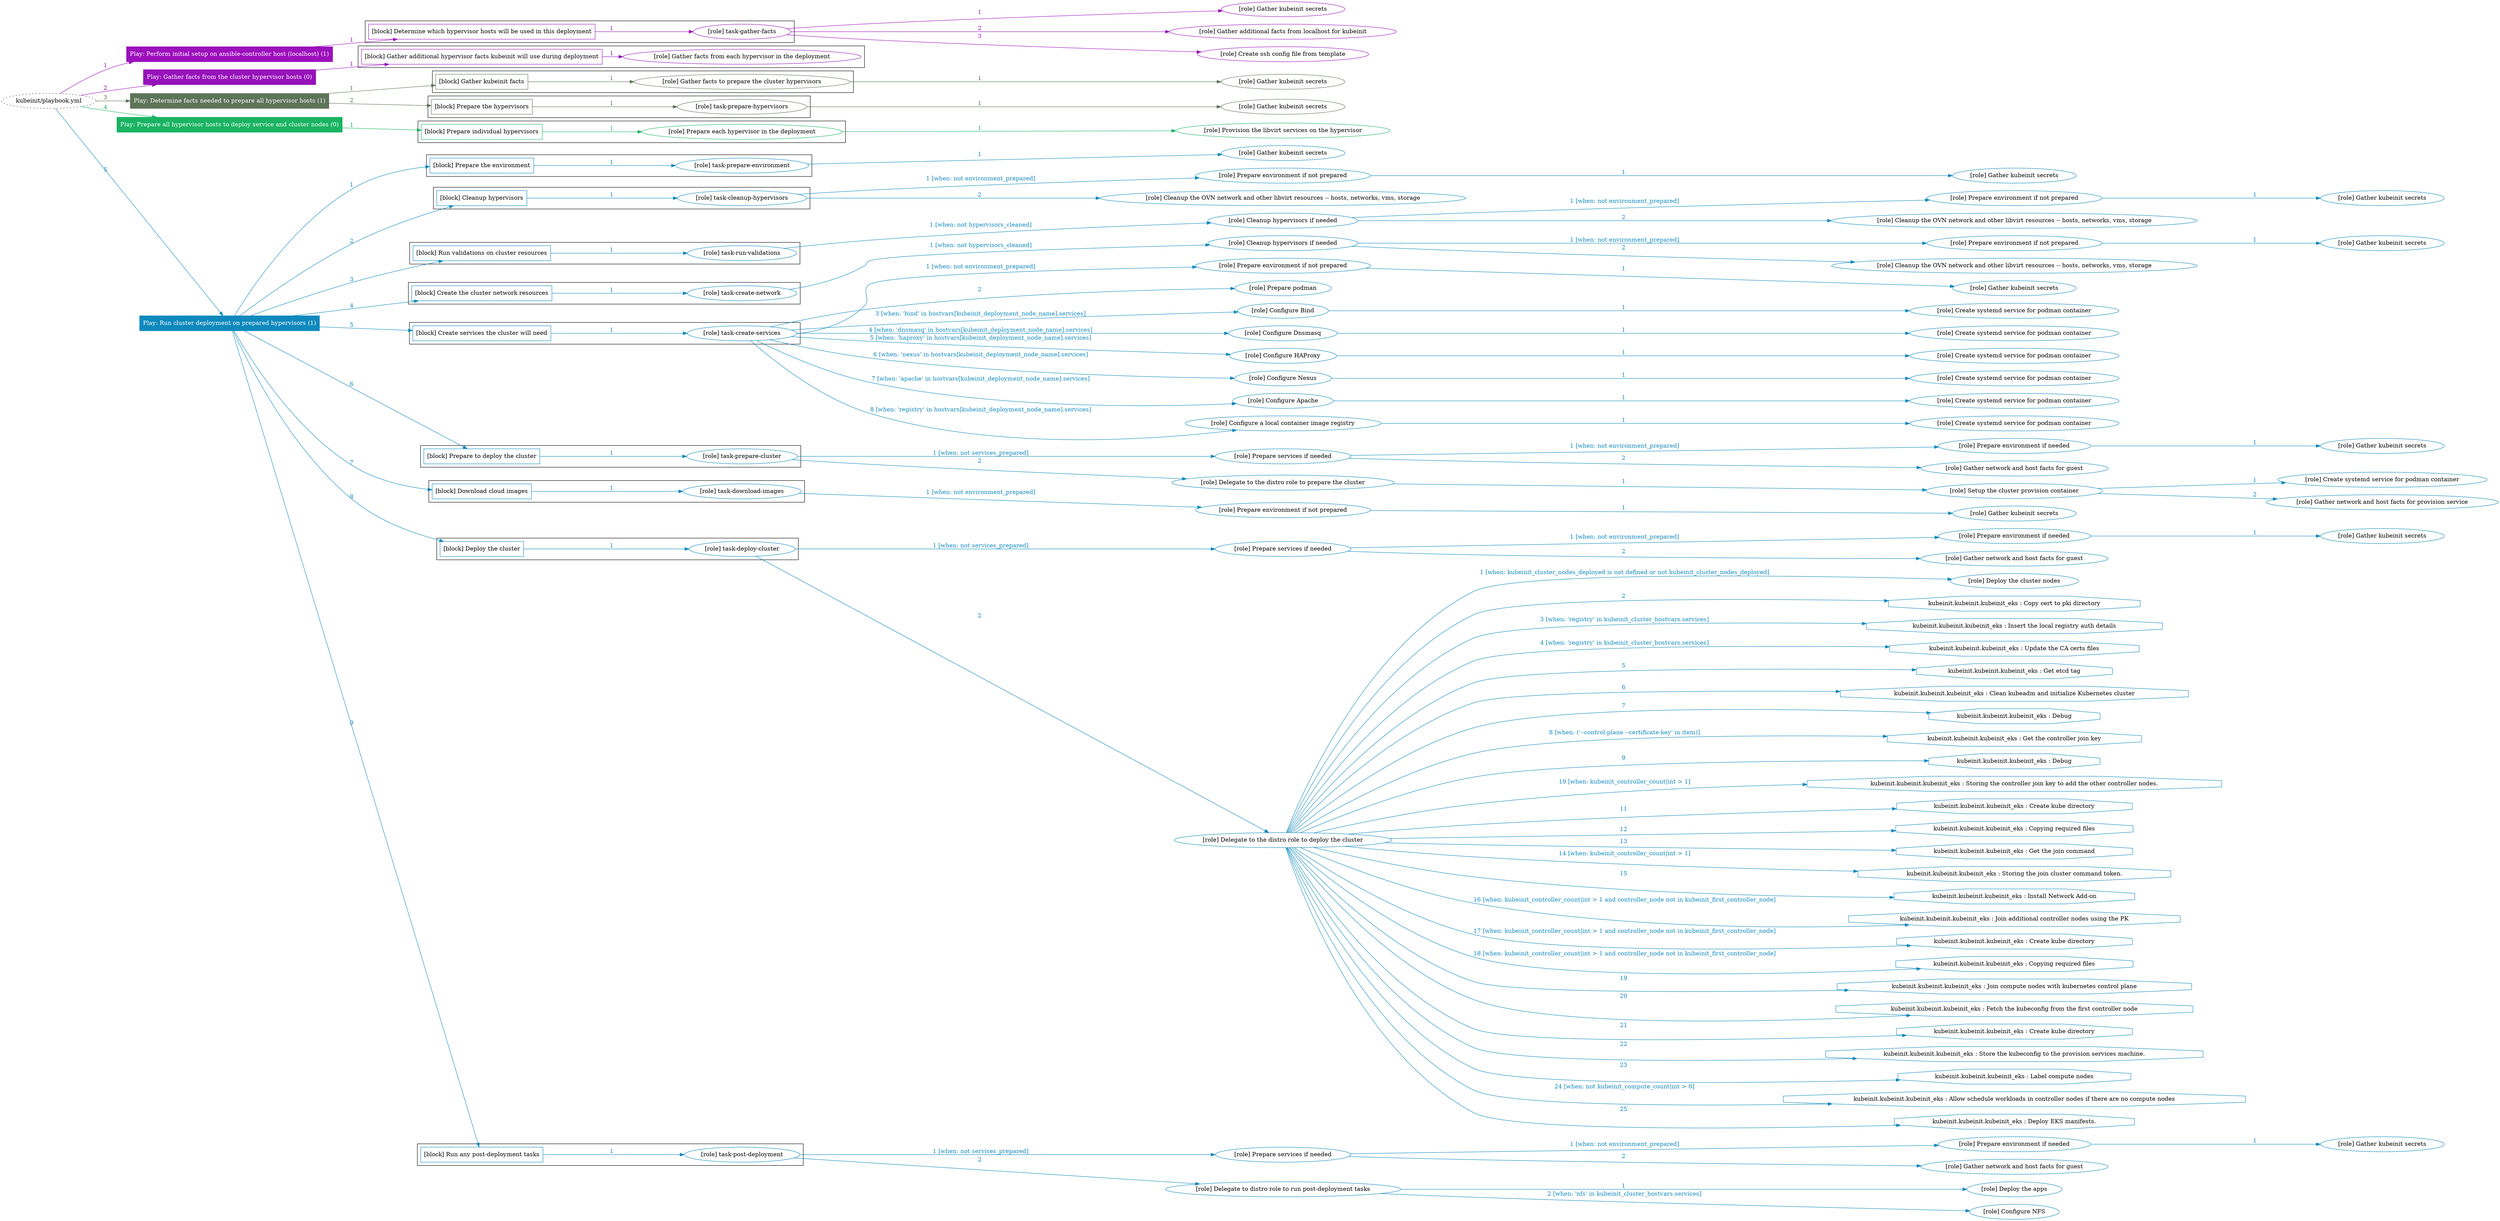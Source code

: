 digraph {
	graph [concentrate=true ordering=in rankdir=LR ratio=fill]
	edge [esep=5 sep=10]
	"kubeinit/playbook.yml" [URL="/home/runner/work/kubeinit/kubeinit/kubeinit/playbook.yml" id=playbook_ab272ef0 style=dotted]
	play_84df7dc0 [label="Play: Perform initial setup on ansible-controller host (localhost) (1)" URL="/home/runner/work/kubeinit/kubeinit/kubeinit/playbook.yml" color="#9c10bc" fontcolor="#ffffff" id=play_84df7dc0 shape=box style=filled tooltip=localhost]
	"kubeinit/playbook.yml" -> play_84df7dc0 [label="1 " color="#9c10bc" fontcolor="#9c10bc" id=edge_c64495d4 labeltooltip="1 " tooltip="1 "]
	subgraph "Gather kubeinit secrets" {
		role_bbf845bf [label="[role] Gather kubeinit secrets" URL="/home/runner/.ansible/collections/ansible_collections/kubeinit/kubeinit/roles/kubeinit_prepare/tasks/build_hypervisors_group.yml" color="#9c10bc" id=role_bbf845bf tooltip="Gather kubeinit secrets"]
	}
	subgraph "Gather additional facts from localhost for kubeinit" {
		role_d9f11db9 [label="[role] Gather additional facts from localhost for kubeinit" URL="/home/runner/.ansible/collections/ansible_collections/kubeinit/kubeinit/roles/kubeinit_prepare/tasks/build_hypervisors_group.yml" color="#9c10bc" id=role_d9f11db9 tooltip="Gather additional facts from localhost for kubeinit"]
	}
	subgraph "Create ssh config file from template" {
		role_5ffb07a2 [label="[role] Create ssh config file from template" URL="/home/runner/.ansible/collections/ansible_collections/kubeinit/kubeinit/roles/kubeinit_prepare/tasks/build_hypervisors_group.yml" color="#9c10bc" id=role_5ffb07a2 tooltip="Create ssh config file from template"]
	}
	subgraph "task-gather-facts" {
		role_273938a1 [label="[role] task-gather-facts" URL="/home/runner/work/kubeinit/kubeinit/kubeinit/playbook.yml" color="#9c10bc" id=role_273938a1 tooltip="task-gather-facts"]
		role_273938a1 -> role_bbf845bf [label="1 " color="#9c10bc" fontcolor="#9c10bc" id=edge_77acd788 labeltooltip="1 " tooltip="1 "]
		role_273938a1 -> role_d9f11db9 [label="2 " color="#9c10bc" fontcolor="#9c10bc" id=edge_ce69dcc1 labeltooltip="2 " tooltip="2 "]
		role_273938a1 -> role_5ffb07a2 [label="3 " color="#9c10bc" fontcolor="#9c10bc" id=edge_b41e000d labeltooltip="3 " tooltip="3 "]
	}
	subgraph "Play: Perform initial setup on ansible-controller host (localhost) (1)" {
		play_84df7dc0 -> block_551d5789 [label=1 color="#9c10bc" fontcolor="#9c10bc" id=edge_4c7de526 labeltooltip=1 tooltip=1]
		subgraph cluster_block_551d5789 {
			block_551d5789 [label="[block] Determine which hypervisor hosts will be used in this deployment" URL="/home/runner/work/kubeinit/kubeinit/kubeinit/playbook.yml" color="#9c10bc" id=block_551d5789 labeltooltip="Determine which hypervisor hosts will be used in this deployment" shape=box tooltip="Determine which hypervisor hosts will be used in this deployment"]
			block_551d5789 -> role_273938a1 [label="1 " color="#9c10bc" fontcolor="#9c10bc" id=edge_4121fc99 labeltooltip="1 " tooltip="1 "]
		}
	}
	play_54ba03a0 [label="Play: Gather facts from the cluster hypervisor hosts (0)" URL="/home/runner/work/kubeinit/kubeinit/kubeinit/playbook.yml" color="#9612ba" fontcolor="#ffffff" id=play_54ba03a0 shape=box style=filled tooltip="Play: Gather facts from the cluster hypervisor hosts (0)"]
	"kubeinit/playbook.yml" -> play_54ba03a0 [label="2 " color="#9612ba" fontcolor="#9612ba" id=edge_026c642c labeltooltip="2 " tooltip="2 "]
	subgraph "Gather facts from each hypervisor in the deployment" {
		role_c2a94b8f [label="[role] Gather facts from each hypervisor in the deployment" URL="/home/runner/work/kubeinit/kubeinit/kubeinit/playbook.yml" color="#9612ba" id=role_c2a94b8f tooltip="Gather facts from each hypervisor in the deployment"]
	}
	subgraph "Play: Gather facts from the cluster hypervisor hosts (0)" {
		play_54ba03a0 -> block_8507f8be [label=1 color="#9612ba" fontcolor="#9612ba" id=edge_63f5c511 labeltooltip=1 tooltip=1]
		subgraph cluster_block_8507f8be {
			block_8507f8be [label="[block] Gather additional hypervisor facts kubeinit will use during deployment" URL="/home/runner/work/kubeinit/kubeinit/kubeinit/playbook.yml" color="#9612ba" id=block_8507f8be labeltooltip="Gather additional hypervisor facts kubeinit will use during deployment" shape=box tooltip="Gather additional hypervisor facts kubeinit will use during deployment"]
			block_8507f8be -> role_c2a94b8f [label="1 " color="#9612ba" fontcolor="#9612ba" id=edge_146b427b labeltooltip="1 " tooltip="1 "]
		}
	}
	play_8b88cb37 [label="Play: Determine facts needed to prepare all hypervisor hosts (1)" URL="/home/runner/work/kubeinit/kubeinit/kubeinit/playbook.yml" color="#5e7458" fontcolor="#ffffff" id=play_8b88cb37 shape=box style=filled tooltip=localhost]
	"kubeinit/playbook.yml" -> play_8b88cb37 [label="3 " color="#5e7458" fontcolor="#5e7458" id=edge_45976e14 labeltooltip="3 " tooltip="3 "]
	subgraph "Gather kubeinit secrets" {
		role_90d2538c [label="[role] Gather kubeinit secrets" URL="/home/runner/.ansible/collections/ansible_collections/kubeinit/kubeinit/roles/kubeinit_prepare/tasks/gather_kubeinit_facts.yml" color="#5e7458" id=role_90d2538c tooltip="Gather kubeinit secrets"]
	}
	subgraph "Gather facts to prepare the cluster hypervisors" {
		role_60a506b0 [label="[role] Gather facts to prepare the cluster hypervisors" URL="/home/runner/work/kubeinit/kubeinit/kubeinit/playbook.yml" color="#5e7458" id=role_60a506b0 tooltip="Gather facts to prepare the cluster hypervisors"]
		role_60a506b0 -> role_90d2538c [label="1 " color="#5e7458" fontcolor="#5e7458" id=edge_41a5dc1d labeltooltip="1 " tooltip="1 "]
	}
	subgraph "Gather kubeinit secrets" {
		role_f611f284 [label="[role] Gather kubeinit secrets" URL="/home/runner/.ansible/collections/ansible_collections/kubeinit/kubeinit/roles/kubeinit_prepare/tasks/gather_kubeinit_facts.yml" color="#5e7458" id=role_f611f284 tooltip="Gather kubeinit secrets"]
	}
	subgraph "task-prepare-hypervisors" {
		role_05c1bdea [label="[role] task-prepare-hypervisors" URL="/home/runner/work/kubeinit/kubeinit/kubeinit/playbook.yml" color="#5e7458" id=role_05c1bdea tooltip="task-prepare-hypervisors"]
		role_05c1bdea -> role_f611f284 [label="1 " color="#5e7458" fontcolor="#5e7458" id=edge_17e6c56a labeltooltip="1 " tooltip="1 "]
	}
	subgraph "Play: Determine facts needed to prepare all hypervisor hosts (1)" {
		play_8b88cb37 -> block_94988d46 [label=1 color="#5e7458" fontcolor="#5e7458" id=edge_55001845 labeltooltip=1 tooltip=1]
		subgraph cluster_block_94988d46 {
			block_94988d46 [label="[block] Gather kubeinit facts" URL="/home/runner/work/kubeinit/kubeinit/kubeinit/playbook.yml" color="#5e7458" id=block_94988d46 labeltooltip="Gather kubeinit facts" shape=box tooltip="Gather kubeinit facts"]
			block_94988d46 -> role_60a506b0 [label="1 " color="#5e7458" fontcolor="#5e7458" id=edge_0e983b4d labeltooltip="1 " tooltip="1 "]
		}
		play_8b88cb37 -> block_f2d7be05 [label=2 color="#5e7458" fontcolor="#5e7458" id=edge_cc0cb1b9 labeltooltip=2 tooltip=2]
		subgraph cluster_block_f2d7be05 {
			block_f2d7be05 [label="[block] Prepare the hypervisors" URL="/home/runner/work/kubeinit/kubeinit/kubeinit/playbook.yml" color="#5e7458" id=block_f2d7be05 labeltooltip="Prepare the hypervisors" shape=box tooltip="Prepare the hypervisors"]
			block_f2d7be05 -> role_05c1bdea [label="1 " color="#5e7458" fontcolor="#5e7458" id=edge_675c3b27 labeltooltip="1 " tooltip="1 "]
		}
	}
	play_27ce0179 [label="Play: Prepare all hypervisor hosts to deploy service and cluster nodes (0)" URL="/home/runner/work/kubeinit/kubeinit/kubeinit/playbook.yml" color="#19b363" fontcolor="#ffffff" id=play_27ce0179 shape=box style=filled tooltip="Play: Prepare all hypervisor hosts to deploy service and cluster nodes (0)"]
	"kubeinit/playbook.yml" -> play_27ce0179 [label="4 " color="#19b363" fontcolor="#19b363" id=edge_accd923e labeltooltip="4 " tooltip="4 "]
	subgraph "Provision the libvirt services on the hypervisor" {
		role_687f3c59 [label="[role] Provision the libvirt services on the hypervisor" URL="/home/runner/.ansible/collections/ansible_collections/kubeinit/kubeinit/roles/kubeinit_prepare/tasks/prepare_hypervisor.yml" color="#19b363" id=role_687f3c59 tooltip="Provision the libvirt services on the hypervisor"]
	}
	subgraph "Prepare each hypervisor in the deployment" {
		role_9ecf6ea3 [label="[role] Prepare each hypervisor in the deployment" URL="/home/runner/work/kubeinit/kubeinit/kubeinit/playbook.yml" color="#19b363" id=role_9ecf6ea3 tooltip="Prepare each hypervisor in the deployment"]
		role_9ecf6ea3 -> role_687f3c59 [label="1 " color="#19b363" fontcolor="#19b363" id=edge_45b26b37 labeltooltip="1 " tooltip="1 "]
	}
	subgraph "Play: Prepare all hypervisor hosts to deploy service and cluster nodes (0)" {
		play_27ce0179 -> block_5f53c000 [label=1 color="#19b363" fontcolor="#19b363" id=edge_03cea9ac labeltooltip=1 tooltip=1]
		subgraph cluster_block_5f53c000 {
			block_5f53c000 [label="[block] Prepare individual hypervisors" URL="/home/runner/work/kubeinit/kubeinit/kubeinit/playbook.yml" color="#19b363" id=block_5f53c000 labeltooltip="Prepare individual hypervisors" shape=box tooltip="Prepare individual hypervisors"]
			block_5f53c000 -> role_9ecf6ea3 [label="1 " color="#19b363" fontcolor="#19b363" id=edge_c46902c3 labeltooltip="1 " tooltip="1 "]
		}
	}
	play_14e37d09 [label="Play: Run cluster deployment on prepared hypervisors (1)" URL="/home/runner/work/kubeinit/kubeinit/kubeinit/playbook.yml" color="#0f89bd" fontcolor="#ffffff" id=play_14e37d09 shape=box style=filled tooltip=localhost]
	"kubeinit/playbook.yml" -> play_14e37d09 [label="5 " color="#0f89bd" fontcolor="#0f89bd" id=edge_89c53aa5 labeltooltip="5 " tooltip="5 "]
	subgraph "Gather kubeinit secrets" {
		role_e88ef0cf [label="[role] Gather kubeinit secrets" URL="/home/runner/.ansible/collections/ansible_collections/kubeinit/kubeinit/roles/kubeinit_prepare/tasks/gather_kubeinit_facts.yml" color="#0f89bd" id=role_e88ef0cf tooltip="Gather kubeinit secrets"]
	}
	subgraph "task-prepare-environment" {
		role_10847428 [label="[role] task-prepare-environment" URL="/home/runner/work/kubeinit/kubeinit/kubeinit/playbook.yml" color="#0f89bd" id=role_10847428 tooltip="task-prepare-environment"]
		role_10847428 -> role_e88ef0cf [label="1 " color="#0f89bd" fontcolor="#0f89bd" id=edge_545afb60 labeltooltip="1 " tooltip="1 "]
	}
	subgraph "Gather kubeinit secrets" {
		role_1252c243 [label="[role] Gather kubeinit secrets" URL="/home/runner/.ansible/collections/ansible_collections/kubeinit/kubeinit/roles/kubeinit_prepare/tasks/gather_kubeinit_facts.yml" color="#0f89bd" id=role_1252c243 tooltip="Gather kubeinit secrets"]
	}
	subgraph "Prepare environment if not prepared" {
		role_0bfcecea [label="[role] Prepare environment if not prepared" URL="/home/runner/.ansible/collections/ansible_collections/kubeinit/kubeinit/roles/kubeinit_prepare/tasks/cleanup_hypervisors.yml" color="#0f89bd" id=role_0bfcecea tooltip="Prepare environment if not prepared"]
		role_0bfcecea -> role_1252c243 [label="1 " color="#0f89bd" fontcolor="#0f89bd" id=edge_bc1b9c17 labeltooltip="1 " tooltip="1 "]
	}
	subgraph "Cleanup the OVN network and other libvirt resources -- hosts, networks, vms, storage" {
		role_6b4534a8 [label="[role] Cleanup the OVN network and other libvirt resources -- hosts, networks, vms, storage" URL="/home/runner/.ansible/collections/ansible_collections/kubeinit/kubeinit/roles/kubeinit_prepare/tasks/cleanup_hypervisors.yml" color="#0f89bd" id=role_6b4534a8 tooltip="Cleanup the OVN network and other libvirt resources -- hosts, networks, vms, storage"]
	}
	subgraph "task-cleanup-hypervisors" {
		role_ee644c46 [label="[role] task-cleanup-hypervisors" URL="/home/runner/work/kubeinit/kubeinit/kubeinit/playbook.yml" color="#0f89bd" id=role_ee644c46 tooltip="task-cleanup-hypervisors"]
		role_ee644c46 -> role_0bfcecea [label="1 [when: not environment_prepared]" color="#0f89bd" fontcolor="#0f89bd" id=edge_b7dc43a5 labeltooltip="1 [when: not environment_prepared]" tooltip="1 [when: not environment_prepared]"]
		role_ee644c46 -> role_6b4534a8 [label="2 " color="#0f89bd" fontcolor="#0f89bd" id=edge_d117bf80 labeltooltip="2 " tooltip="2 "]
	}
	subgraph "Gather kubeinit secrets" {
		role_72d0add3 [label="[role] Gather kubeinit secrets" URL="/home/runner/.ansible/collections/ansible_collections/kubeinit/kubeinit/roles/kubeinit_prepare/tasks/gather_kubeinit_facts.yml" color="#0f89bd" id=role_72d0add3 tooltip="Gather kubeinit secrets"]
	}
	subgraph "Prepare environment if not prepared" {
		role_951da922 [label="[role] Prepare environment if not prepared" URL="/home/runner/.ansible/collections/ansible_collections/kubeinit/kubeinit/roles/kubeinit_prepare/tasks/cleanup_hypervisors.yml" color="#0f89bd" id=role_951da922 tooltip="Prepare environment if not prepared"]
		role_951da922 -> role_72d0add3 [label="1 " color="#0f89bd" fontcolor="#0f89bd" id=edge_14984b90 labeltooltip="1 " tooltip="1 "]
	}
	subgraph "Cleanup the OVN network and other libvirt resources -- hosts, networks, vms, storage" {
		role_ade5811b [label="[role] Cleanup the OVN network and other libvirt resources -- hosts, networks, vms, storage" URL="/home/runner/.ansible/collections/ansible_collections/kubeinit/kubeinit/roles/kubeinit_prepare/tasks/cleanup_hypervisors.yml" color="#0f89bd" id=role_ade5811b tooltip="Cleanup the OVN network and other libvirt resources -- hosts, networks, vms, storage"]
	}
	subgraph "Cleanup hypervisors if needed" {
		role_4264f8c2 [label="[role] Cleanup hypervisors if needed" URL="/home/runner/.ansible/collections/ansible_collections/kubeinit/kubeinit/roles/kubeinit_validations/tasks/main.yml" color="#0f89bd" id=role_4264f8c2 tooltip="Cleanup hypervisors if needed"]
		role_4264f8c2 -> role_951da922 [label="1 [when: not environment_prepared]" color="#0f89bd" fontcolor="#0f89bd" id=edge_1c09f118 labeltooltip="1 [when: not environment_prepared]" tooltip="1 [when: not environment_prepared]"]
		role_4264f8c2 -> role_ade5811b [label="2 " color="#0f89bd" fontcolor="#0f89bd" id=edge_537632f5 labeltooltip="2 " tooltip="2 "]
	}
	subgraph "task-run-validations" {
		role_5c5b4060 [label="[role] task-run-validations" URL="/home/runner/work/kubeinit/kubeinit/kubeinit/playbook.yml" color="#0f89bd" id=role_5c5b4060 tooltip="task-run-validations"]
		role_5c5b4060 -> role_4264f8c2 [label="1 [when: not hypervisors_cleaned]" color="#0f89bd" fontcolor="#0f89bd" id=edge_79a71b06 labeltooltip="1 [when: not hypervisors_cleaned]" tooltip="1 [when: not hypervisors_cleaned]"]
	}
	subgraph "Gather kubeinit secrets" {
		role_17af1ab1 [label="[role] Gather kubeinit secrets" URL="/home/runner/.ansible/collections/ansible_collections/kubeinit/kubeinit/roles/kubeinit_prepare/tasks/gather_kubeinit_facts.yml" color="#0f89bd" id=role_17af1ab1 tooltip="Gather kubeinit secrets"]
	}
	subgraph "Prepare environment if not prepared" {
		role_301ee36f [label="[role] Prepare environment if not prepared" URL="/home/runner/.ansible/collections/ansible_collections/kubeinit/kubeinit/roles/kubeinit_prepare/tasks/cleanup_hypervisors.yml" color="#0f89bd" id=role_301ee36f tooltip="Prepare environment if not prepared"]
		role_301ee36f -> role_17af1ab1 [label="1 " color="#0f89bd" fontcolor="#0f89bd" id=edge_3ad4468b labeltooltip="1 " tooltip="1 "]
	}
	subgraph "Cleanup the OVN network and other libvirt resources -- hosts, networks, vms, storage" {
		role_7d5bfba7 [label="[role] Cleanup the OVN network and other libvirt resources -- hosts, networks, vms, storage" URL="/home/runner/.ansible/collections/ansible_collections/kubeinit/kubeinit/roles/kubeinit_prepare/tasks/cleanup_hypervisors.yml" color="#0f89bd" id=role_7d5bfba7 tooltip="Cleanup the OVN network and other libvirt resources -- hosts, networks, vms, storage"]
	}
	subgraph "Cleanup hypervisors if needed" {
		role_d4f813f2 [label="[role] Cleanup hypervisors if needed" URL="/home/runner/.ansible/collections/ansible_collections/kubeinit/kubeinit/roles/kubeinit_libvirt/tasks/create_network.yml" color="#0f89bd" id=role_d4f813f2 tooltip="Cleanup hypervisors if needed"]
		role_d4f813f2 -> role_301ee36f [label="1 [when: not environment_prepared]" color="#0f89bd" fontcolor="#0f89bd" id=edge_9b8d390b labeltooltip="1 [when: not environment_prepared]" tooltip="1 [when: not environment_prepared]"]
		role_d4f813f2 -> role_7d5bfba7 [label="2 " color="#0f89bd" fontcolor="#0f89bd" id=edge_405a6ff4 labeltooltip="2 " tooltip="2 "]
	}
	subgraph "task-create-network" {
		role_7967c1ca [label="[role] task-create-network" URL="/home/runner/work/kubeinit/kubeinit/kubeinit/playbook.yml" color="#0f89bd" id=role_7967c1ca tooltip="task-create-network"]
		role_7967c1ca -> role_d4f813f2 [label="1 [when: not hypervisors_cleaned]" color="#0f89bd" fontcolor="#0f89bd" id=edge_95f25b75 labeltooltip="1 [when: not hypervisors_cleaned]" tooltip="1 [when: not hypervisors_cleaned]"]
	}
	subgraph "Gather kubeinit secrets" {
		role_67c0535c [label="[role] Gather kubeinit secrets" URL="/home/runner/.ansible/collections/ansible_collections/kubeinit/kubeinit/roles/kubeinit_prepare/tasks/gather_kubeinit_facts.yml" color="#0f89bd" id=role_67c0535c tooltip="Gather kubeinit secrets"]
	}
	subgraph "Prepare environment if not prepared" {
		role_1c58476e [label="[role] Prepare environment if not prepared" URL="/home/runner/.ansible/collections/ansible_collections/kubeinit/kubeinit/roles/kubeinit_services/tasks/main.yml" color="#0f89bd" id=role_1c58476e tooltip="Prepare environment if not prepared"]
		role_1c58476e -> role_67c0535c [label="1 " color="#0f89bd" fontcolor="#0f89bd" id=edge_e519efde labeltooltip="1 " tooltip="1 "]
	}
	subgraph "Prepare podman" {
		role_8c7e4678 [label="[role] Prepare podman" URL="/home/runner/.ansible/collections/ansible_collections/kubeinit/kubeinit/roles/kubeinit_services/tasks/00_create_service_pod.yml" color="#0f89bd" id=role_8c7e4678 tooltip="Prepare podman"]
	}
	subgraph "Create systemd service for podman container" {
		role_3abb7c4b [label="[role] Create systemd service for podman container" URL="/home/runner/.ansible/collections/ansible_collections/kubeinit/kubeinit/roles/kubeinit_bind/tasks/main.yml" color="#0f89bd" id=role_3abb7c4b tooltip="Create systemd service for podman container"]
	}
	subgraph "Configure Bind" {
		role_59ea3d6a [label="[role] Configure Bind" URL="/home/runner/.ansible/collections/ansible_collections/kubeinit/kubeinit/roles/kubeinit_services/tasks/start_services_containers.yml" color="#0f89bd" id=role_59ea3d6a tooltip="Configure Bind"]
		role_59ea3d6a -> role_3abb7c4b [label="1 " color="#0f89bd" fontcolor="#0f89bd" id=edge_e989ce96 labeltooltip="1 " tooltip="1 "]
	}
	subgraph "Create systemd service for podman container" {
		role_2f60353b [label="[role] Create systemd service for podman container" URL="/home/runner/.ansible/collections/ansible_collections/kubeinit/kubeinit/roles/kubeinit_dnsmasq/tasks/main.yml" color="#0f89bd" id=role_2f60353b tooltip="Create systemd service for podman container"]
	}
	subgraph "Configure Dnsmasq" {
		role_866be12e [label="[role] Configure Dnsmasq" URL="/home/runner/.ansible/collections/ansible_collections/kubeinit/kubeinit/roles/kubeinit_services/tasks/start_services_containers.yml" color="#0f89bd" id=role_866be12e tooltip="Configure Dnsmasq"]
		role_866be12e -> role_2f60353b [label="1 " color="#0f89bd" fontcolor="#0f89bd" id=edge_c67ae23f labeltooltip="1 " tooltip="1 "]
	}
	subgraph "Create systemd service for podman container" {
		role_89cbc893 [label="[role] Create systemd service for podman container" URL="/home/runner/.ansible/collections/ansible_collections/kubeinit/kubeinit/roles/kubeinit_haproxy/tasks/main.yml" color="#0f89bd" id=role_89cbc893 tooltip="Create systemd service for podman container"]
	}
	subgraph "Configure HAProxy" {
		role_4089c141 [label="[role] Configure HAProxy" URL="/home/runner/.ansible/collections/ansible_collections/kubeinit/kubeinit/roles/kubeinit_services/tasks/start_services_containers.yml" color="#0f89bd" id=role_4089c141 tooltip="Configure HAProxy"]
		role_4089c141 -> role_89cbc893 [label="1 " color="#0f89bd" fontcolor="#0f89bd" id=edge_b7629a25 labeltooltip="1 " tooltip="1 "]
	}
	subgraph "Create systemd service for podman container" {
		role_995fa29d [label="[role] Create systemd service for podman container" URL="/home/runner/.ansible/collections/ansible_collections/kubeinit/kubeinit/roles/kubeinit_nexus/tasks/main.yml" color="#0f89bd" id=role_995fa29d tooltip="Create systemd service for podman container"]
	}
	subgraph "Configure Nexus" {
		role_2d4cf9f2 [label="[role] Configure Nexus" URL="/home/runner/.ansible/collections/ansible_collections/kubeinit/kubeinit/roles/kubeinit_services/tasks/start_services_containers.yml" color="#0f89bd" id=role_2d4cf9f2 tooltip="Configure Nexus"]
		role_2d4cf9f2 -> role_995fa29d [label="1 " color="#0f89bd" fontcolor="#0f89bd" id=edge_b3d968ec labeltooltip="1 " tooltip="1 "]
	}
	subgraph "Create systemd service for podman container" {
		role_daf56751 [label="[role] Create systemd service for podman container" URL="/home/runner/.ansible/collections/ansible_collections/kubeinit/kubeinit/roles/kubeinit_apache/tasks/main.yml" color="#0f89bd" id=role_daf56751 tooltip="Create systemd service for podman container"]
	}
	subgraph "Configure Apache" {
		role_ea280ee5 [label="[role] Configure Apache" URL="/home/runner/.ansible/collections/ansible_collections/kubeinit/kubeinit/roles/kubeinit_services/tasks/start_services_containers.yml" color="#0f89bd" id=role_ea280ee5 tooltip="Configure Apache"]
		role_ea280ee5 -> role_daf56751 [label="1 " color="#0f89bd" fontcolor="#0f89bd" id=edge_9d861eda labeltooltip="1 " tooltip="1 "]
	}
	subgraph "Create systemd service for podman container" {
		role_3649c656 [label="[role] Create systemd service for podman container" URL="/home/runner/.ansible/collections/ansible_collections/kubeinit/kubeinit/roles/kubeinit_registry/tasks/main.yml" color="#0f89bd" id=role_3649c656 tooltip="Create systemd service for podman container"]
	}
	subgraph "Configure a local container image registry" {
		role_c1e3c7b0 [label="[role] Configure a local container image registry" URL="/home/runner/.ansible/collections/ansible_collections/kubeinit/kubeinit/roles/kubeinit_services/tasks/start_services_containers.yml" color="#0f89bd" id=role_c1e3c7b0 tooltip="Configure a local container image registry"]
		role_c1e3c7b0 -> role_3649c656 [label="1 " color="#0f89bd" fontcolor="#0f89bd" id=edge_d465d713 labeltooltip="1 " tooltip="1 "]
	}
	subgraph "task-create-services" {
		role_eeb44cbd [label="[role] task-create-services" URL="/home/runner/work/kubeinit/kubeinit/kubeinit/playbook.yml" color="#0f89bd" id=role_eeb44cbd tooltip="task-create-services"]
		role_eeb44cbd -> role_1c58476e [label="1 [when: not environment_prepared]" color="#0f89bd" fontcolor="#0f89bd" id=edge_44bc4804 labeltooltip="1 [when: not environment_prepared]" tooltip="1 [when: not environment_prepared]"]
		role_eeb44cbd -> role_8c7e4678 [label="2 " color="#0f89bd" fontcolor="#0f89bd" id=edge_56b41dd2 labeltooltip="2 " tooltip="2 "]
		role_eeb44cbd -> role_59ea3d6a [label="3 [when: 'bind' in hostvars[kubeinit_deployment_node_name].services]" color="#0f89bd" fontcolor="#0f89bd" id=edge_981d7fbb labeltooltip="3 [when: 'bind' in hostvars[kubeinit_deployment_node_name].services]" tooltip="3 [when: 'bind' in hostvars[kubeinit_deployment_node_name].services]"]
		role_eeb44cbd -> role_866be12e [label="4 [when: 'dnsmasq' in hostvars[kubeinit_deployment_node_name].services]" color="#0f89bd" fontcolor="#0f89bd" id=edge_6521213f labeltooltip="4 [when: 'dnsmasq' in hostvars[kubeinit_deployment_node_name].services]" tooltip="4 [when: 'dnsmasq' in hostvars[kubeinit_deployment_node_name].services]"]
		role_eeb44cbd -> role_4089c141 [label="5 [when: 'haproxy' in hostvars[kubeinit_deployment_node_name].services]" color="#0f89bd" fontcolor="#0f89bd" id=edge_f00c315e labeltooltip="5 [when: 'haproxy' in hostvars[kubeinit_deployment_node_name].services]" tooltip="5 [when: 'haproxy' in hostvars[kubeinit_deployment_node_name].services]"]
		role_eeb44cbd -> role_2d4cf9f2 [label="6 [when: 'nexus' in hostvars[kubeinit_deployment_node_name].services]" color="#0f89bd" fontcolor="#0f89bd" id=edge_50298b52 labeltooltip="6 [when: 'nexus' in hostvars[kubeinit_deployment_node_name].services]" tooltip="6 [when: 'nexus' in hostvars[kubeinit_deployment_node_name].services]"]
		role_eeb44cbd -> role_ea280ee5 [label="7 [when: 'apache' in hostvars[kubeinit_deployment_node_name].services]" color="#0f89bd" fontcolor="#0f89bd" id=edge_0f20d3ef labeltooltip="7 [when: 'apache' in hostvars[kubeinit_deployment_node_name].services]" tooltip="7 [when: 'apache' in hostvars[kubeinit_deployment_node_name].services]"]
		role_eeb44cbd -> role_c1e3c7b0 [label="8 [when: 'registry' in hostvars[kubeinit_deployment_node_name].services]" color="#0f89bd" fontcolor="#0f89bd" id=edge_593b0ecc labeltooltip="8 [when: 'registry' in hostvars[kubeinit_deployment_node_name].services]" tooltip="8 [when: 'registry' in hostvars[kubeinit_deployment_node_name].services]"]
	}
	subgraph "Gather kubeinit secrets" {
		role_9bf86576 [label="[role] Gather kubeinit secrets" URL="/home/runner/.ansible/collections/ansible_collections/kubeinit/kubeinit/roles/kubeinit_prepare/tasks/gather_kubeinit_facts.yml" color="#0f89bd" id=role_9bf86576 tooltip="Gather kubeinit secrets"]
	}
	subgraph "Prepare environment if needed" {
		role_023c05b1 [label="[role] Prepare environment if needed" URL="/home/runner/.ansible/collections/ansible_collections/kubeinit/kubeinit/roles/kubeinit_services/tasks/prepare_services.yml" color="#0f89bd" id=role_023c05b1 tooltip="Prepare environment if needed"]
		role_023c05b1 -> role_9bf86576 [label="1 " color="#0f89bd" fontcolor="#0f89bd" id=edge_0e022192 labeltooltip="1 " tooltip="1 "]
	}
	subgraph "Gather network and host facts for guest" {
		role_d4fc3133 [label="[role] Gather network and host facts for guest" URL="/home/runner/.ansible/collections/ansible_collections/kubeinit/kubeinit/roles/kubeinit_services/tasks/prepare_services.yml" color="#0f89bd" id=role_d4fc3133 tooltip="Gather network and host facts for guest"]
	}
	subgraph "Prepare services if needed" {
		role_bc59058c [label="[role] Prepare services if needed" URL="/home/runner/.ansible/collections/ansible_collections/kubeinit/kubeinit/roles/kubeinit_prepare/tasks/prepare_cluster.yml" color="#0f89bd" id=role_bc59058c tooltip="Prepare services if needed"]
		role_bc59058c -> role_023c05b1 [label="1 [when: not environment_prepared]" color="#0f89bd" fontcolor="#0f89bd" id=edge_fdfd1110 labeltooltip="1 [when: not environment_prepared]" tooltip="1 [when: not environment_prepared]"]
		role_bc59058c -> role_d4fc3133 [label="2 " color="#0f89bd" fontcolor="#0f89bd" id=edge_b051ede9 labeltooltip="2 " tooltip="2 "]
	}
	subgraph "Create systemd service for podman container" {
		role_dfe2cbcd [label="[role] Create systemd service for podman container" URL="/home/runner/.ansible/collections/ansible_collections/kubeinit/kubeinit/roles/kubeinit_services/tasks/create_provision_container.yml" color="#0f89bd" id=role_dfe2cbcd tooltip="Create systemd service for podman container"]
	}
	subgraph "Gather network and host facts for provision service" {
		role_f905a5f0 [label="[role] Gather network and host facts for provision service" URL="/home/runner/.ansible/collections/ansible_collections/kubeinit/kubeinit/roles/kubeinit_services/tasks/create_provision_container.yml" color="#0f89bd" id=role_f905a5f0 tooltip="Gather network and host facts for provision service"]
	}
	subgraph "Setup the cluster provision container" {
		role_63219a7e [label="[role] Setup the cluster provision container" URL="/home/runner/.ansible/collections/ansible_collections/kubeinit/kubeinit/roles/kubeinit_eks/tasks/prepare_cluster.yml" color="#0f89bd" id=role_63219a7e tooltip="Setup the cluster provision container"]
		role_63219a7e -> role_dfe2cbcd [label="1 " color="#0f89bd" fontcolor="#0f89bd" id=edge_24b47883 labeltooltip="1 " tooltip="1 "]
		role_63219a7e -> role_f905a5f0 [label="2 " color="#0f89bd" fontcolor="#0f89bd" id=edge_64e9f5b2 labeltooltip="2 " tooltip="2 "]
	}
	subgraph "Delegate to the distro role to prepare the cluster" {
		role_837dc423 [label="[role] Delegate to the distro role to prepare the cluster" URL="/home/runner/.ansible/collections/ansible_collections/kubeinit/kubeinit/roles/kubeinit_prepare/tasks/prepare_cluster.yml" color="#0f89bd" id=role_837dc423 tooltip="Delegate to the distro role to prepare the cluster"]
		role_837dc423 -> role_63219a7e [label="1 " color="#0f89bd" fontcolor="#0f89bd" id=edge_24b9c32a labeltooltip="1 " tooltip="1 "]
	}
	subgraph "task-prepare-cluster" {
		role_e0bd59d1 [label="[role] task-prepare-cluster" URL="/home/runner/work/kubeinit/kubeinit/kubeinit/playbook.yml" color="#0f89bd" id=role_e0bd59d1 tooltip="task-prepare-cluster"]
		role_e0bd59d1 -> role_bc59058c [label="1 [when: not services_prepared]" color="#0f89bd" fontcolor="#0f89bd" id=edge_d3377f94 labeltooltip="1 [when: not services_prepared]" tooltip="1 [when: not services_prepared]"]
		role_e0bd59d1 -> role_837dc423 [label="2 " color="#0f89bd" fontcolor="#0f89bd" id=edge_99e09a37 labeltooltip="2 " tooltip="2 "]
	}
	subgraph "Gather kubeinit secrets" {
		role_c980761e [label="[role] Gather kubeinit secrets" URL="/home/runner/.ansible/collections/ansible_collections/kubeinit/kubeinit/roles/kubeinit_prepare/tasks/gather_kubeinit_facts.yml" color="#0f89bd" id=role_c980761e tooltip="Gather kubeinit secrets"]
	}
	subgraph "Prepare environment if not prepared" {
		role_c7d81893 [label="[role] Prepare environment if not prepared" URL="/home/runner/.ansible/collections/ansible_collections/kubeinit/kubeinit/roles/kubeinit_libvirt/tasks/download_cloud_images.yml" color="#0f89bd" id=role_c7d81893 tooltip="Prepare environment if not prepared"]
		role_c7d81893 -> role_c980761e [label="1 " color="#0f89bd" fontcolor="#0f89bd" id=edge_0bfd668d labeltooltip="1 " tooltip="1 "]
	}
	subgraph "task-download-images" {
		role_4b8e1633 [label="[role] task-download-images" URL="/home/runner/work/kubeinit/kubeinit/kubeinit/playbook.yml" color="#0f89bd" id=role_4b8e1633 tooltip="task-download-images"]
		role_4b8e1633 -> role_c7d81893 [label="1 [when: not environment_prepared]" color="#0f89bd" fontcolor="#0f89bd" id=edge_bd757755 labeltooltip="1 [when: not environment_prepared]" tooltip="1 [when: not environment_prepared]"]
	}
	subgraph "Gather kubeinit secrets" {
		role_73dfd246 [label="[role] Gather kubeinit secrets" URL="/home/runner/.ansible/collections/ansible_collections/kubeinit/kubeinit/roles/kubeinit_prepare/tasks/gather_kubeinit_facts.yml" color="#0f89bd" id=role_73dfd246 tooltip="Gather kubeinit secrets"]
	}
	subgraph "Prepare environment if needed" {
		role_25e406ba [label="[role] Prepare environment if needed" URL="/home/runner/.ansible/collections/ansible_collections/kubeinit/kubeinit/roles/kubeinit_services/tasks/prepare_services.yml" color="#0f89bd" id=role_25e406ba tooltip="Prepare environment if needed"]
		role_25e406ba -> role_73dfd246 [label="1 " color="#0f89bd" fontcolor="#0f89bd" id=edge_1e27fed8 labeltooltip="1 " tooltip="1 "]
	}
	subgraph "Gather network and host facts for guest" {
		role_b1964d5a [label="[role] Gather network and host facts for guest" URL="/home/runner/.ansible/collections/ansible_collections/kubeinit/kubeinit/roles/kubeinit_services/tasks/prepare_services.yml" color="#0f89bd" id=role_b1964d5a tooltip="Gather network and host facts for guest"]
	}
	subgraph "Prepare services if needed" {
		role_d0d14b06 [label="[role] Prepare services if needed" URL="/home/runner/.ansible/collections/ansible_collections/kubeinit/kubeinit/roles/kubeinit_prepare/tasks/deploy_cluster.yml" color="#0f89bd" id=role_d0d14b06 tooltip="Prepare services if needed"]
		role_d0d14b06 -> role_25e406ba [label="1 [when: not environment_prepared]" color="#0f89bd" fontcolor="#0f89bd" id=edge_1f848db1 labeltooltip="1 [when: not environment_prepared]" tooltip="1 [when: not environment_prepared]"]
		role_d0d14b06 -> role_b1964d5a [label="2 " color="#0f89bd" fontcolor="#0f89bd" id=edge_0b3dff29 labeltooltip="2 " tooltip="2 "]
	}
	subgraph "Deploy the cluster nodes" {
		role_6731fae9 [label="[role] Deploy the cluster nodes" URL="/home/runner/.ansible/collections/ansible_collections/kubeinit/kubeinit/roles/kubeinit_eks/tasks/main.yml" color="#0f89bd" id=role_6731fae9 tooltip="Deploy the cluster nodes"]
	}
	subgraph "Delegate to the distro role to deploy the cluster" {
		role_66f19408 [label="[role] Delegate to the distro role to deploy the cluster" URL="/home/runner/.ansible/collections/ansible_collections/kubeinit/kubeinit/roles/kubeinit_prepare/tasks/deploy_cluster.yml" color="#0f89bd" id=role_66f19408 tooltip="Delegate to the distro role to deploy the cluster"]
		role_66f19408 -> role_6731fae9 [label="1 [when: kubeinit_cluster_nodes_deployed is not defined or not kubeinit_cluster_nodes_deployed]" color="#0f89bd" fontcolor="#0f89bd" id=edge_590faf36 labeltooltip="1 [when: kubeinit_cluster_nodes_deployed is not defined or not kubeinit_cluster_nodes_deployed]" tooltip="1 [when: kubeinit_cluster_nodes_deployed is not defined or not kubeinit_cluster_nodes_deployed]"]
		task_20202d74 [label="kubeinit.kubeinit.kubeinit_eks : Copy cert to pki directory" URL="/home/runner/.ansible/collections/ansible_collections/kubeinit/kubeinit/roles/kubeinit_eks/tasks/main.yml" color="#0f89bd" id=task_20202d74 shape=octagon tooltip="kubeinit.kubeinit.kubeinit_eks : Copy cert to pki directory"]
		role_66f19408 -> task_20202d74 [label="2 " color="#0f89bd" fontcolor="#0f89bd" id=edge_aedcd7b2 labeltooltip="2 " tooltip="2 "]
		task_9c00f242 [label="kubeinit.kubeinit.kubeinit_eks : Insert the local registry auth details" URL="/home/runner/.ansible/collections/ansible_collections/kubeinit/kubeinit/roles/kubeinit_eks/tasks/main.yml" color="#0f89bd" id=task_9c00f242 shape=octagon tooltip="kubeinit.kubeinit.kubeinit_eks : Insert the local registry auth details"]
		role_66f19408 -> task_9c00f242 [label="3 [when: 'registry' in kubeinit_cluster_hostvars.services]" color="#0f89bd" fontcolor="#0f89bd" id=edge_74988bee labeltooltip="3 [when: 'registry' in kubeinit_cluster_hostvars.services]" tooltip="3 [when: 'registry' in kubeinit_cluster_hostvars.services]"]
		task_5d0ce141 [label="kubeinit.kubeinit.kubeinit_eks : Update the CA certs files" URL="/home/runner/.ansible/collections/ansible_collections/kubeinit/kubeinit/roles/kubeinit_eks/tasks/main.yml" color="#0f89bd" id=task_5d0ce141 shape=octagon tooltip="kubeinit.kubeinit.kubeinit_eks : Update the CA certs files"]
		role_66f19408 -> task_5d0ce141 [label="4 [when: 'registry' in kubeinit_cluster_hostvars.services]" color="#0f89bd" fontcolor="#0f89bd" id=edge_e6ac0341 labeltooltip="4 [when: 'registry' in kubeinit_cluster_hostvars.services]" tooltip="4 [when: 'registry' in kubeinit_cluster_hostvars.services]"]
		task_2a92431a [label="kubeinit.kubeinit.kubeinit_eks : Get etcd tag" URL="/home/runner/.ansible/collections/ansible_collections/kubeinit/kubeinit/roles/kubeinit_eks/tasks/main.yml" color="#0f89bd" id=task_2a92431a shape=octagon tooltip="kubeinit.kubeinit.kubeinit_eks : Get etcd tag"]
		role_66f19408 -> task_2a92431a [label="5 " color="#0f89bd" fontcolor="#0f89bd" id=edge_57969b4f labeltooltip="5 " tooltip="5 "]
		task_ce56f1a6 [label="kubeinit.kubeinit.kubeinit_eks : Clean kubeadm and initialize Kubernetes cluster" URL="/home/runner/.ansible/collections/ansible_collections/kubeinit/kubeinit/roles/kubeinit_eks/tasks/main.yml" color="#0f89bd" id=task_ce56f1a6 shape=octagon tooltip="kubeinit.kubeinit.kubeinit_eks : Clean kubeadm and initialize Kubernetes cluster"]
		role_66f19408 -> task_ce56f1a6 [label="6 " color="#0f89bd" fontcolor="#0f89bd" id=edge_14b84456 labeltooltip="6 " tooltip="6 "]
		task_22ce43f7 [label="kubeinit.kubeinit.kubeinit_eks : Debug" URL="/home/runner/.ansible/collections/ansible_collections/kubeinit/kubeinit/roles/kubeinit_eks/tasks/main.yml" color="#0f89bd" id=task_22ce43f7 shape=octagon tooltip="kubeinit.kubeinit.kubeinit_eks : Debug"]
		role_66f19408 -> task_22ce43f7 [label="7 " color="#0f89bd" fontcolor="#0f89bd" id=edge_a384f2cf labeltooltip="7 " tooltip="7 "]
		task_df64df54 [label="kubeinit.kubeinit.kubeinit_eks : Get the controller join key" URL="/home/runner/.ansible/collections/ansible_collections/kubeinit/kubeinit/roles/kubeinit_eks/tasks/main.yml" color="#0f89bd" id=task_df64df54 shape=octagon tooltip="kubeinit.kubeinit.kubeinit_eks : Get the controller join key"]
		role_66f19408 -> task_df64df54 [label="8 [when: ('--control-plane --certificate-key' in item)]" color="#0f89bd" fontcolor="#0f89bd" id=edge_a9651e0f labeltooltip="8 [when: ('--control-plane --certificate-key' in item)]" tooltip="8 [when: ('--control-plane --certificate-key' in item)]"]
		task_04808a0f [label="kubeinit.kubeinit.kubeinit_eks : Debug" URL="/home/runner/.ansible/collections/ansible_collections/kubeinit/kubeinit/roles/kubeinit_eks/tasks/main.yml" color="#0f89bd" id=task_04808a0f shape=octagon tooltip="kubeinit.kubeinit.kubeinit_eks : Debug"]
		role_66f19408 -> task_04808a0f [label="9 " color="#0f89bd" fontcolor="#0f89bd" id=edge_64f81231 labeltooltip="9 " tooltip="9 "]
		task_d0f0f7b9 [label="kubeinit.kubeinit.kubeinit_eks : Storing the controller join key to add the other controller nodes." URL="/home/runner/.ansible/collections/ansible_collections/kubeinit/kubeinit/roles/kubeinit_eks/tasks/main.yml" color="#0f89bd" id=task_d0f0f7b9 shape=octagon tooltip="kubeinit.kubeinit.kubeinit_eks : Storing the controller join key to add the other controller nodes."]
		role_66f19408 -> task_d0f0f7b9 [label="10 [when: kubeinit_controller_count|int > 1]" color="#0f89bd" fontcolor="#0f89bd" id=edge_48e1249c labeltooltip="10 [when: kubeinit_controller_count|int > 1]" tooltip="10 [when: kubeinit_controller_count|int > 1]"]
		task_a6d6e03e [label="kubeinit.kubeinit.kubeinit_eks : Create kube directory" URL="/home/runner/.ansible/collections/ansible_collections/kubeinit/kubeinit/roles/kubeinit_eks/tasks/main.yml" color="#0f89bd" id=task_a6d6e03e shape=octagon tooltip="kubeinit.kubeinit.kubeinit_eks : Create kube directory"]
		role_66f19408 -> task_a6d6e03e [label="11 " color="#0f89bd" fontcolor="#0f89bd" id=edge_63ac5173 labeltooltip="11 " tooltip="11 "]
		task_89928ed4 [label="kubeinit.kubeinit.kubeinit_eks : Copying required files" URL="/home/runner/.ansible/collections/ansible_collections/kubeinit/kubeinit/roles/kubeinit_eks/tasks/main.yml" color="#0f89bd" id=task_89928ed4 shape=octagon tooltip="kubeinit.kubeinit.kubeinit_eks : Copying required files"]
		role_66f19408 -> task_89928ed4 [label="12 " color="#0f89bd" fontcolor="#0f89bd" id=edge_2fb86cc2 labeltooltip="12 " tooltip="12 "]
		task_2790c58d [label="kubeinit.kubeinit.kubeinit_eks : Get the join command" URL="/home/runner/.ansible/collections/ansible_collections/kubeinit/kubeinit/roles/kubeinit_eks/tasks/main.yml" color="#0f89bd" id=task_2790c58d shape=octagon tooltip="kubeinit.kubeinit.kubeinit_eks : Get the join command"]
		role_66f19408 -> task_2790c58d [label="13 " color="#0f89bd" fontcolor="#0f89bd" id=edge_83e15843 labeltooltip="13 " tooltip="13 "]
		task_8290ce21 [label="kubeinit.kubeinit.kubeinit_eks : Storing the join cluster command token." URL="/home/runner/.ansible/collections/ansible_collections/kubeinit/kubeinit/roles/kubeinit_eks/tasks/main.yml" color="#0f89bd" id=task_8290ce21 shape=octagon tooltip="kubeinit.kubeinit.kubeinit_eks : Storing the join cluster command token."]
		role_66f19408 -> task_8290ce21 [label="14 [when: kubeinit_controller_count|int > 1]" color="#0f89bd" fontcolor="#0f89bd" id=edge_608956de labeltooltip="14 [when: kubeinit_controller_count|int > 1]" tooltip="14 [when: kubeinit_controller_count|int > 1]"]
		task_9d6ef2a0 [label="kubeinit.kubeinit.kubeinit_eks : Install Network Add-on" URL="/home/runner/.ansible/collections/ansible_collections/kubeinit/kubeinit/roles/kubeinit_eks/tasks/main.yml" color="#0f89bd" id=task_9d6ef2a0 shape=octagon tooltip="kubeinit.kubeinit.kubeinit_eks : Install Network Add-on"]
		role_66f19408 -> task_9d6ef2a0 [label="15 " color="#0f89bd" fontcolor="#0f89bd" id=edge_bc71eaf1 labeltooltip="15 " tooltip="15 "]
		task_76439cf6 [label="kubeinit.kubeinit.kubeinit_eks : Join additional controller nodes using the PK" URL="/home/runner/.ansible/collections/ansible_collections/kubeinit/kubeinit/roles/kubeinit_eks/tasks/main.yml" color="#0f89bd" id=task_76439cf6 shape=octagon tooltip="kubeinit.kubeinit.kubeinit_eks : Join additional controller nodes using the PK"]
		role_66f19408 -> task_76439cf6 [label="16 [when: kubeinit_controller_count|int > 1 and controller_node not in kubeinit_first_controller_node]" color="#0f89bd" fontcolor="#0f89bd" id=edge_6ac5fed3 labeltooltip="16 [when: kubeinit_controller_count|int > 1 and controller_node not in kubeinit_first_controller_node]" tooltip="16 [when: kubeinit_controller_count|int > 1 and controller_node not in kubeinit_first_controller_node]"]
		task_660abb07 [label="kubeinit.kubeinit.kubeinit_eks : Create kube directory" URL="/home/runner/.ansible/collections/ansible_collections/kubeinit/kubeinit/roles/kubeinit_eks/tasks/main.yml" color="#0f89bd" id=task_660abb07 shape=octagon tooltip="kubeinit.kubeinit.kubeinit_eks : Create kube directory"]
		role_66f19408 -> task_660abb07 [label="17 [when: kubeinit_controller_count|int > 1 and controller_node not in kubeinit_first_controller_node]" color="#0f89bd" fontcolor="#0f89bd" id=edge_6da4c09d labeltooltip="17 [when: kubeinit_controller_count|int > 1 and controller_node not in kubeinit_first_controller_node]" tooltip="17 [when: kubeinit_controller_count|int > 1 and controller_node not in kubeinit_first_controller_node]"]
		task_4f20e8f8 [label="kubeinit.kubeinit.kubeinit_eks : Copying required files" URL="/home/runner/.ansible/collections/ansible_collections/kubeinit/kubeinit/roles/kubeinit_eks/tasks/main.yml" color="#0f89bd" id=task_4f20e8f8 shape=octagon tooltip="kubeinit.kubeinit.kubeinit_eks : Copying required files"]
		role_66f19408 -> task_4f20e8f8 [label="18 [when: kubeinit_controller_count|int > 1 and controller_node not in kubeinit_first_controller_node]" color="#0f89bd" fontcolor="#0f89bd" id=edge_e2b4509e labeltooltip="18 [when: kubeinit_controller_count|int > 1 and controller_node not in kubeinit_first_controller_node]" tooltip="18 [when: kubeinit_controller_count|int > 1 and controller_node not in kubeinit_first_controller_node]"]
		task_24dbe546 [label="kubeinit.kubeinit.kubeinit_eks : Join compute nodes with kubernetes control plane" URL="/home/runner/.ansible/collections/ansible_collections/kubeinit/kubeinit/roles/kubeinit_eks/tasks/main.yml" color="#0f89bd" id=task_24dbe546 shape=octagon tooltip="kubeinit.kubeinit.kubeinit_eks : Join compute nodes with kubernetes control plane"]
		role_66f19408 -> task_24dbe546 [label="19 " color="#0f89bd" fontcolor="#0f89bd" id=edge_fa96c06e labeltooltip="19 " tooltip="19 "]
		task_6bc13eb3 [label="kubeinit.kubeinit.kubeinit_eks : Fetch the kubeconfig from the first controller node" URL="/home/runner/.ansible/collections/ansible_collections/kubeinit/kubeinit/roles/kubeinit_eks/tasks/main.yml" color="#0f89bd" id=task_6bc13eb3 shape=octagon tooltip="kubeinit.kubeinit.kubeinit_eks : Fetch the kubeconfig from the first controller node"]
		role_66f19408 -> task_6bc13eb3 [label="20 " color="#0f89bd" fontcolor="#0f89bd" id=edge_f6afce44 labeltooltip="20 " tooltip="20 "]
		task_e12d8f06 [label="kubeinit.kubeinit.kubeinit_eks : Create kube directory" URL="/home/runner/.ansible/collections/ansible_collections/kubeinit/kubeinit/roles/kubeinit_eks/tasks/main.yml" color="#0f89bd" id=task_e12d8f06 shape=octagon tooltip="kubeinit.kubeinit.kubeinit_eks : Create kube directory"]
		role_66f19408 -> task_e12d8f06 [label="21 " color="#0f89bd" fontcolor="#0f89bd" id=edge_1e9a566f labeltooltip="21 " tooltip="21 "]
		task_5d1d3fa5 [label="kubeinit.kubeinit.kubeinit_eks : Store the kubeconfig to the provision services machine." URL="/home/runner/.ansible/collections/ansible_collections/kubeinit/kubeinit/roles/kubeinit_eks/tasks/main.yml" color="#0f89bd" id=task_5d1d3fa5 shape=octagon tooltip="kubeinit.kubeinit.kubeinit_eks : Store the kubeconfig to the provision services machine."]
		role_66f19408 -> task_5d1d3fa5 [label="22 " color="#0f89bd" fontcolor="#0f89bd" id=edge_717984fc labeltooltip="22 " tooltip="22 "]
		task_71105e08 [label="kubeinit.kubeinit.kubeinit_eks : Label compute nodes" URL="/home/runner/.ansible/collections/ansible_collections/kubeinit/kubeinit/roles/kubeinit_eks/tasks/main.yml" color="#0f89bd" id=task_71105e08 shape=octagon tooltip="kubeinit.kubeinit.kubeinit_eks : Label compute nodes"]
		role_66f19408 -> task_71105e08 [label="23 " color="#0f89bd" fontcolor="#0f89bd" id=edge_29e0b4b4 labeltooltip="23 " tooltip="23 "]
		task_ea7a2b1e [label="kubeinit.kubeinit.kubeinit_eks : Allow schedule workloads in controller nodes if there are no compute nodes" URL="/home/runner/.ansible/collections/ansible_collections/kubeinit/kubeinit/roles/kubeinit_eks/tasks/main.yml" color="#0f89bd" id=task_ea7a2b1e shape=octagon tooltip="kubeinit.kubeinit.kubeinit_eks : Allow schedule workloads in controller nodes if there are no compute nodes"]
		role_66f19408 -> task_ea7a2b1e [label="24 [when: not kubeinit_compute_count|int > 0]" color="#0f89bd" fontcolor="#0f89bd" id=edge_0e637020 labeltooltip="24 [when: not kubeinit_compute_count|int > 0]" tooltip="24 [when: not kubeinit_compute_count|int > 0]"]
		task_1cde9d27 [label="kubeinit.kubeinit.kubeinit_eks : Deploy EKS manifests." URL="/home/runner/.ansible/collections/ansible_collections/kubeinit/kubeinit/roles/kubeinit_eks/tasks/main.yml" color="#0f89bd" id=task_1cde9d27 shape=octagon tooltip="kubeinit.kubeinit.kubeinit_eks : Deploy EKS manifests."]
		role_66f19408 -> task_1cde9d27 [label="25 " color="#0f89bd" fontcolor="#0f89bd" id=edge_778af58f labeltooltip="25 " tooltip="25 "]
	}
	subgraph "task-deploy-cluster" {
		role_c123f07c [label="[role] task-deploy-cluster" URL="/home/runner/work/kubeinit/kubeinit/kubeinit/playbook.yml" color="#0f89bd" id=role_c123f07c tooltip="task-deploy-cluster"]
		role_c123f07c -> role_d0d14b06 [label="1 [when: not services_prepared]" color="#0f89bd" fontcolor="#0f89bd" id=edge_6f746de7 labeltooltip="1 [when: not services_prepared]" tooltip="1 [when: not services_prepared]"]
		role_c123f07c -> role_66f19408 [label="2 " color="#0f89bd" fontcolor="#0f89bd" id=edge_f489227b labeltooltip="2 " tooltip="2 "]
	}
	subgraph "Gather kubeinit secrets" {
		role_7209442f [label="[role] Gather kubeinit secrets" URL="/home/runner/.ansible/collections/ansible_collections/kubeinit/kubeinit/roles/kubeinit_prepare/tasks/gather_kubeinit_facts.yml" color="#0f89bd" id=role_7209442f tooltip="Gather kubeinit secrets"]
	}
	subgraph "Prepare environment if needed" {
		role_31ae79e4 [label="[role] Prepare environment if needed" URL="/home/runner/.ansible/collections/ansible_collections/kubeinit/kubeinit/roles/kubeinit_services/tasks/prepare_services.yml" color="#0f89bd" id=role_31ae79e4 tooltip="Prepare environment if needed"]
		role_31ae79e4 -> role_7209442f [label="1 " color="#0f89bd" fontcolor="#0f89bd" id=edge_a28fd6b5 labeltooltip="1 " tooltip="1 "]
	}
	subgraph "Gather network and host facts for guest" {
		role_c3ccccce [label="[role] Gather network and host facts for guest" URL="/home/runner/.ansible/collections/ansible_collections/kubeinit/kubeinit/roles/kubeinit_services/tasks/prepare_services.yml" color="#0f89bd" id=role_c3ccccce tooltip="Gather network and host facts for guest"]
	}
	subgraph "Prepare services if needed" {
		role_dc18d8aa [label="[role] Prepare services if needed" URL="/home/runner/.ansible/collections/ansible_collections/kubeinit/kubeinit/roles/kubeinit_prepare/tasks/post_deployment.yml" color="#0f89bd" id=role_dc18d8aa tooltip="Prepare services if needed"]
		role_dc18d8aa -> role_31ae79e4 [label="1 [when: not environment_prepared]" color="#0f89bd" fontcolor="#0f89bd" id=edge_83cbe259 labeltooltip="1 [when: not environment_prepared]" tooltip="1 [when: not environment_prepared]"]
		role_dc18d8aa -> role_c3ccccce [label="2 " color="#0f89bd" fontcolor="#0f89bd" id=edge_9b94792d labeltooltip="2 " tooltip="2 "]
	}
	subgraph "Deploy the apps" {
		role_627ed3b7 [label="[role] Deploy the apps" URL="/home/runner/.ansible/collections/ansible_collections/kubeinit/kubeinit/roles/kubeinit_eks/tasks/post_deployment_tasks.yml" color="#0f89bd" id=role_627ed3b7 tooltip="Deploy the apps"]
	}
	subgraph "Configure NFS" {
		role_408b7dac [label="[role] Configure NFS" URL="/home/runner/.ansible/collections/ansible_collections/kubeinit/kubeinit/roles/kubeinit_eks/tasks/post_deployment_tasks.yml" color="#0f89bd" id=role_408b7dac tooltip="Configure NFS"]
	}
	subgraph "Delegate to distro role to run post-deployment tasks" {
		role_8c41f1b4 [label="[role] Delegate to distro role to run post-deployment tasks" URL="/home/runner/.ansible/collections/ansible_collections/kubeinit/kubeinit/roles/kubeinit_prepare/tasks/post_deployment.yml" color="#0f89bd" id=role_8c41f1b4 tooltip="Delegate to distro role to run post-deployment tasks"]
		role_8c41f1b4 -> role_627ed3b7 [label="1 " color="#0f89bd" fontcolor="#0f89bd" id=edge_68e381d2 labeltooltip="1 " tooltip="1 "]
		role_8c41f1b4 -> role_408b7dac [label="2 [when: 'nfs' in kubeinit_cluster_hostvars.services]" color="#0f89bd" fontcolor="#0f89bd" id=edge_d310185a labeltooltip="2 [when: 'nfs' in kubeinit_cluster_hostvars.services]" tooltip="2 [when: 'nfs' in kubeinit_cluster_hostvars.services]"]
	}
	subgraph "task-post-deployment" {
		role_f2cdd0cb [label="[role] task-post-deployment" URL="/home/runner/work/kubeinit/kubeinit/kubeinit/playbook.yml" color="#0f89bd" id=role_f2cdd0cb tooltip="task-post-deployment"]
		role_f2cdd0cb -> role_dc18d8aa [label="1 [when: not services_prepared]" color="#0f89bd" fontcolor="#0f89bd" id=edge_7d5fb088 labeltooltip="1 [when: not services_prepared]" tooltip="1 [when: not services_prepared]"]
		role_f2cdd0cb -> role_8c41f1b4 [label="2 " color="#0f89bd" fontcolor="#0f89bd" id=edge_7777c63d labeltooltip="2 " tooltip="2 "]
	}
	subgraph "Play: Run cluster deployment on prepared hypervisors (1)" {
		play_14e37d09 -> block_1cec9df3 [label=1 color="#0f89bd" fontcolor="#0f89bd" id=edge_8cfdacda labeltooltip=1 tooltip=1]
		subgraph cluster_block_1cec9df3 {
			block_1cec9df3 [label="[block] Prepare the environment" URL="/home/runner/work/kubeinit/kubeinit/kubeinit/playbook.yml" color="#0f89bd" id=block_1cec9df3 labeltooltip="Prepare the environment" shape=box tooltip="Prepare the environment"]
			block_1cec9df3 -> role_10847428 [label="1 " color="#0f89bd" fontcolor="#0f89bd" id=edge_c9b40d1c labeltooltip="1 " tooltip="1 "]
		}
		play_14e37d09 -> block_0a7330e9 [label=2 color="#0f89bd" fontcolor="#0f89bd" id=edge_31252462 labeltooltip=2 tooltip=2]
		subgraph cluster_block_0a7330e9 {
			block_0a7330e9 [label="[block] Cleanup hypervisors" URL="/home/runner/work/kubeinit/kubeinit/kubeinit/playbook.yml" color="#0f89bd" id=block_0a7330e9 labeltooltip="Cleanup hypervisors" shape=box tooltip="Cleanup hypervisors"]
			block_0a7330e9 -> role_ee644c46 [label="1 " color="#0f89bd" fontcolor="#0f89bd" id=edge_a81b84d0 labeltooltip="1 " tooltip="1 "]
		}
		play_14e37d09 -> block_df2c74d7 [label=3 color="#0f89bd" fontcolor="#0f89bd" id=edge_7966c76f labeltooltip=3 tooltip=3]
		subgraph cluster_block_df2c74d7 {
			block_df2c74d7 [label="[block] Run validations on cluster resources" URL="/home/runner/work/kubeinit/kubeinit/kubeinit/playbook.yml" color="#0f89bd" id=block_df2c74d7 labeltooltip="Run validations on cluster resources" shape=box tooltip="Run validations on cluster resources"]
			block_df2c74d7 -> role_5c5b4060 [label="1 " color="#0f89bd" fontcolor="#0f89bd" id=edge_1f3a2911 labeltooltip="1 " tooltip="1 "]
		}
		play_14e37d09 -> block_4b21f107 [label=4 color="#0f89bd" fontcolor="#0f89bd" id=edge_7e1cbfd0 labeltooltip=4 tooltip=4]
		subgraph cluster_block_4b21f107 {
			block_4b21f107 [label="[block] Create the cluster network resources" URL="/home/runner/work/kubeinit/kubeinit/kubeinit/playbook.yml" color="#0f89bd" id=block_4b21f107 labeltooltip="Create the cluster network resources" shape=box tooltip="Create the cluster network resources"]
			block_4b21f107 -> role_7967c1ca [label="1 " color="#0f89bd" fontcolor="#0f89bd" id=edge_6c129710 labeltooltip="1 " tooltip="1 "]
		}
		play_14e37d09 -> block_9244d111 [label=5 color="#0f89bd" fontcolor="#0f89bd" id=edge_ab279875 labeltooltip=5 tooltip=5]
		subgraph cluster_block_9244d111 {
			block_9244d111 [label="[block] Create services the cluster will need" URL="/home/runner/work/kubeinit/kubeinit/kubeinit/playbook.yml" color="#0f89bd" id=block_9244d111 labeltooltip="Create services the cluster will need" shape=box tooltip="Create services the cluster will need"]
			block_9244d111 -> role_eeb44cbd [label="1 " color="#0f89bd" fontcolor="#0f89bd" id=edge_27632c7a labeltooltip="1 " tooltip="1 "]
		}
		play_14e37d09 -> block_f5312fed [label=6 color="#0f89bd" fontcolor="#0f89bd" id=edge_d4ce2189 labeltooltip=6 tooltip=6]
		subgraph cluster_block_f5312fed {
			block_f5312fed [label="[block] Prepare to deploy the cluster" URL="/home/runner/work/kubeinit/kubeinit/kubeinit/playbook.yml" color="#0f89bd" id=block_f5312fed labeltooltip="Prepare to deploy the cluster" shape=box tooltip="Prepare to deploy the cluster"]
			block_f5312fed -> role_e0bd59d1 [label="1 " color="#0f89bd" fontcolor="#0f89bd" id=edge_76897be8 labeltooltip="1 " tooltip="1 "]
		}
		play_14e37d09 -> block_6463ebf0 [label=7 color="#0f89bd" fontcolor="#0f89bd" id=edge_573804ad labeltooltip=7 tooltip=7]
		subgraph cluster_block_6463ebf0 {
			block_6463ebf0 [label="[block] Download cloud images" URL="/home/runner/work/kubeinit/kubeinit/kubeinit/playbook.yml" color="#0f89bd" id=block_6463ebf0 labeltooltip="Download cloud images" shape=box tooltip="Download cloud images"]
			block_6463ebf0 -> role_4b8e1633 [label="1 " color="#0f89bd" fontcolor="#0f89bd" id=edge_53fc5448 labeltooltip="1 " tooltip="1 "]
		}
		play_14e37d09 -> block_cdf474d1 [label=8 color="#0f89bd" fontcolor="#0f89bd" id=edge_9ce072a0 labeltooltip=8 tooltip=8]
		subgraph cluster_block_cdf474d1 {
			block_cdf474d1 [label="[block] Deploy the cluster" URL="/home/runner/work/kubeinit/kubeinit/kubeinit/playbook.yml" color="#0f89bd" id=block_cdf474d1 labeltooltip="Deploy the cluster" shape=box tooltip="Deploy the cluster"]
			block_cdf474d1 -> role_c123f07c [label="1 " color="#0f89bd" fontcolor="#0f89bd" id=edge_f2ab861c labeltooltip="1 " tooltip="1 "]
		}
		play_14e37d09 -> block_7513843f [label=9 color="#0f89bd" fontcolor="#0f89bd" id=edge_eebdb1b3 labeltooltip=9 tooltip=9]
		subgraph cluster_block_7513843f {
			block_7513843f [label="[block] Run any post-deployment tasks" URL="/home/runner/work/kubeinit/kubeinit/kubeinit/playbook.yml" color="#0f89bd" id=block_7513843f labeltooltip="Run any post-deployment tasks" shape=box tooltip="Run any post-deployment tasks"]
			block_7513843f -> role_f2cdd0cb [label="1 " color="#0f89bd" fontcolor="#0f89bd" id=edge_4654c410 labeltooltip="1 " tooltip="1 "]
		}
	}
}

